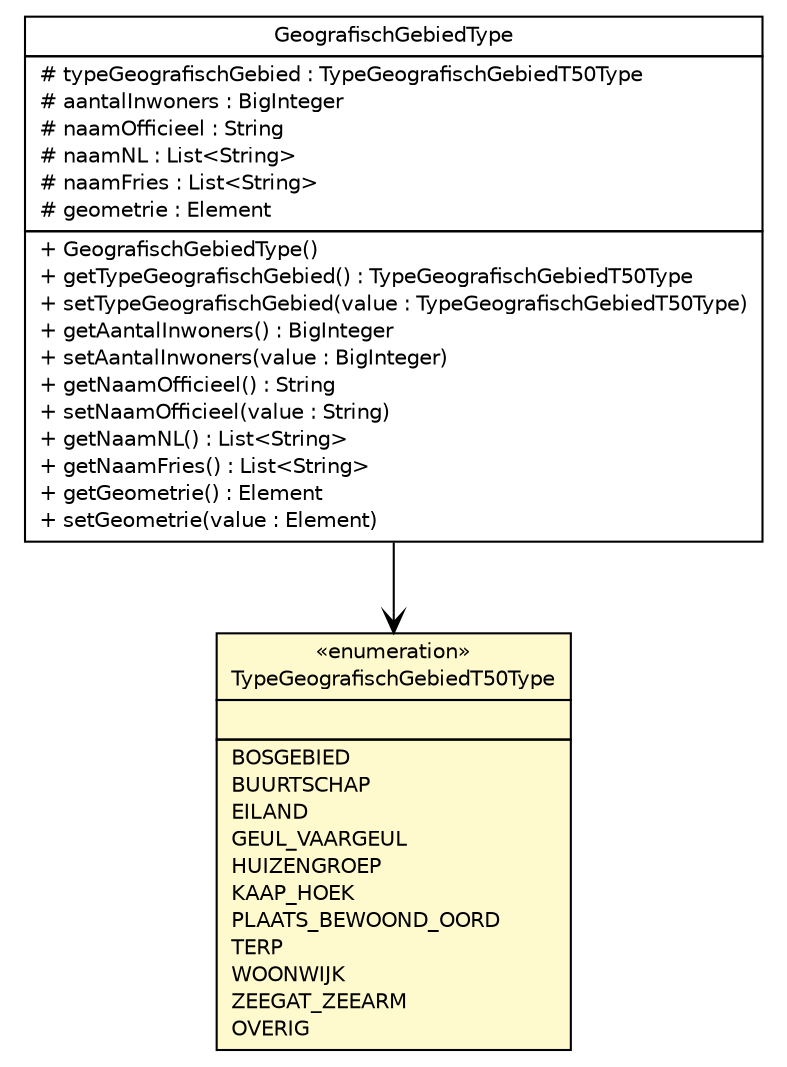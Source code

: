 #!/usr/local/bin/dot
#
# Class diagram 
# Generated by UMLGraph version R5_6-24-gf6e263 (http://www.umlgraph.org/)
#

digraph G {
	edge [fontname="Helvetica",fontsize=10,labelfontname="Helvetica",labelfontsize=10];
	node [fontname="Helvetica",fontsize=10,shape=plaintext];
	nodesep=0.25;
	ranksep=0.5;
	// nl.b3p.topnl.top50nl.TypeGeografischGebiedT50Type
	c41065 [label=<<table title="nl.b3p.topnl.top50nl.TypeGeografischGebiedT50Type" border="0" cellborder="1" cellspacing="0" cellpadding="2" port="p" bgcolor="lemonChiffon" href="./TypeGeografischGebiedT50Type.html">
		<tr><td><table border="0" cellspacing="0" cellpadding="1">
<tr><td align="center" balign="center"> &#171;enumeration&#187; </td></tr>
<tr><td align="center" balign="center"> TypeGeografischGebiedT50Type </td></tr>
		</table></td></tr>
		<tr><td><table border="0" cellspacing="0" cellpadding="1">
<tr><td align="left" balign="left">  </td></tr>
		</table></td></tr>
		<tr><td><table border="0" cellspacing="0" cellpadding="1">
<tr><td align="left" balign="left"> BOSGEBIED </td></tr>
<tr><td align="left" balign="left"> BUURTSCHAP </td></tr>
<tr><td align="left" balign="left"> EILAND </td></tr>
<tr><td align="left" balign="left"> GEUL_VAARGEUL </td></tr>
<tr><td align="left" balign="left"> HUIZENGROEP </td></tr>
<tr><td align="left" balign="left"> KAAP_HOEK </td></tr>
<tr><td align="left" balign="left"> PLAATS_BEWOOND_OORD </td></tr>
<tr><td align="left" balign="left"> TERP </td></tr>
<tr><td align="left" balign="left"> WOONWIJK </td></tr>
<tr><td align="left" balign="left"> ZEEGAT_ZEEARM </td></tr>
<tr><td align="left" balign="left"> OVERIG </td></tr>
		</table></td></tr>
		</table>>, URL="./TypeGeografischGebiedT50Type.html", fontname="Helvetica", fontcolor="black", fontsize=10.0];
	// nl.b3p.topnl.top50nl.GeografischGebiedType
	c41102 [label=<<table title="nl.b3p.topnl.top50nl.GeografischGebiedType" border="0" cellborder="1" cellspacing="0" cellpadding="2" port="p" href="./GeografischGebiedType.html">
		<tr><td><table border="0" cellspacing="0" cellpadding="1">
<tr><td align="center" balign="center"> GeografischGebiedType </td></tr>
		</table></td></tr>
		<tr><td><table border="0" cellspacing="0" cellpadding="1">
<tr><td align="left" balign="left"> # typeGeografischGebied : TypeGeografischGebiedT50Type </td></tr>
<tr><td align="left" balign="left"> # aantalInwoners : BigInteger </td></tr>
<tr><td align="left" balign="left"> # naamOfficieel : String </td></tr>
<tr><td align="left" balign="left"> # naamNL : List&lt;String&gt; </td></tr>
<tr><td align="left" balign="left"> # naamFries : List&lt;String&gt; </td></tr>
<tr><td align="left" balign="left"> # geometrie : Element </td></tr>
		</table></td></tr>
		<tr><td><table border="0" cellspacing="0" cellpadding="1">
<tr><td align="left" balign="left"> + GeografischGebiedType() </td></tr>
<tr><td align="left" balign="left"> + getTypeGeografischGebied() : TypeGeografischGebiedT50Type </td></tr>
<tr><td align="left" balign="left"> + setTypeGeografischGebied(value : TypeGeografischGebiedT50Type) </td></tr>
<tr><td align="left" balign="left"> + getAantalInwoners() : BigInteger </td></tr>
<tr><td align="left" balign="left"> + setAantalInwoners(value : BigInteger) </td></tr>
<tr><td align="left" balign="left"> + getNaamOfficieel() : String </td></tr>
<tr><td align="left" balign="left"> + setNaamOfficieel(value : String) </td></tr>
<tr><td align="left" balign="left"> + getNaamNL() : List&lt;String&gt; </td></tr>
<tr><td align="left" balign="left"> + getNaamFries() : List&lt;String&gt; </td></tr>
<tr><td align="left" balign="left"> + getGeometrie() : Element </td></tr>
<tr><td align="left" balign="left"> + setGeometrie(value : Element) </td></tr>
		</table></td></tr>
		</table>>, URL="./GeografischGebiedType.html", fontname="Helvetica", fontcolor="black", fontsize=10.0];
	// nl.b3p.topnl.top50nl.GeografischGebiedType NAVASSOC nl.b3p.topnl.top50nl.TypeGeografischGebiedT50Type
	c41102:p -> c41065:p [taillabel="", label="", headlabel="", fontname="Helvetica", fontcolor="black", fontsize=10.0, color="black", arrowhead=open];
}

